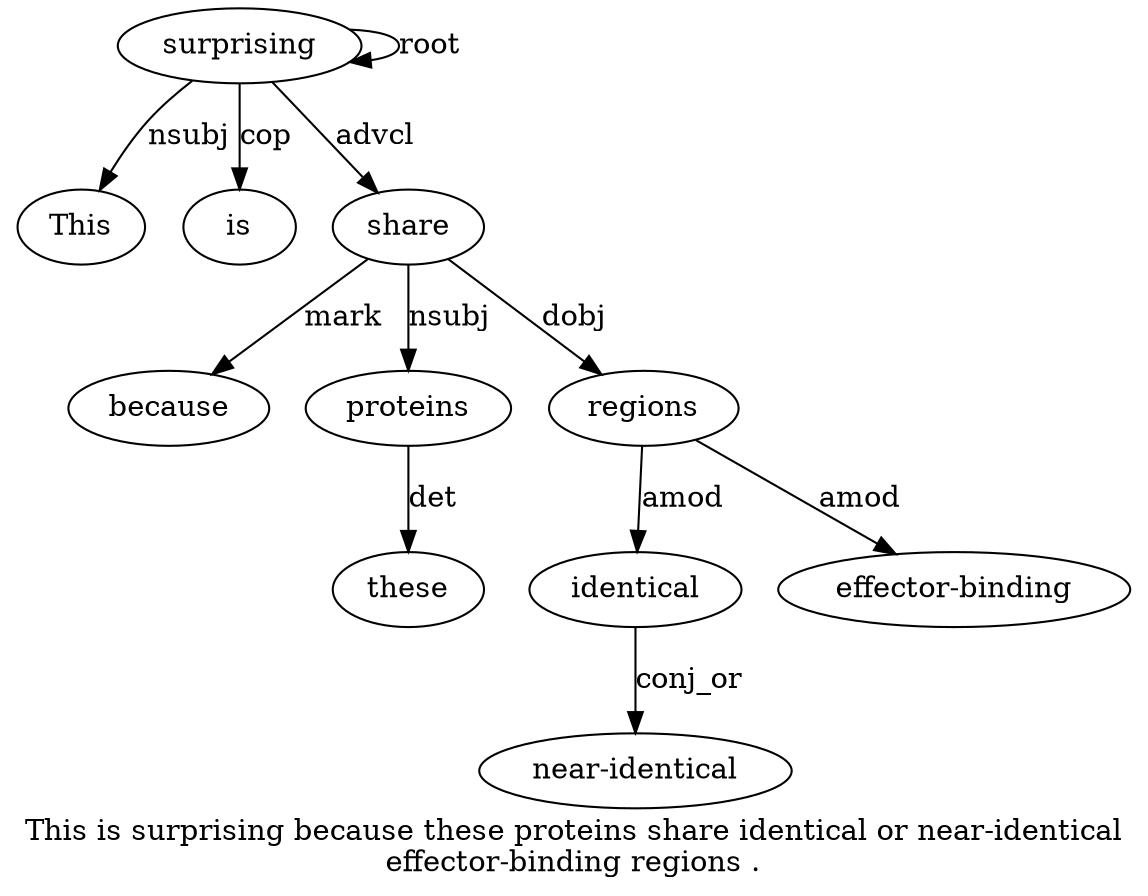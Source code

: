 digraph "This is surprising because these proteins share identical or near-identical effector-binding regions ." {
label="This is surprising because these proteins share identical or near-identical
effector-binding regions .";
surprising3 [style=filled, fillcolor=white, label=surprising];
This1 [style=filled, fillcolor=white, label=This];
surprising3 -> This1  [label=nsubj];
is2 [style=filled, fillcolor=white, label=is];
surprising3 -> is2  [label=cop];
surprising3 -> surprising3  [label=root];
share7 [style=filled, fillcolor=white, label=share];
because4 [style=filled, fillcolor=white, label=because];
share7 -> because4  [label=mark];
proteins6 [style=filled, fillcolor=white, label=proteins];
these5 [style=filled, fillcolor=white, label=these];
proteins6 -> these5  [label=det];
share7 -> proteins6  [label=nsubj];
surprising3 -> share7  [label=advcl];
regions12 [style=filled, fillcolor=white, label=regions];
identical8 [style=filled, fillcolor=white, label=identical];
regions12 -> identical8  [label=amod];
"near-identical10" [style=filled, fillcolor=white, label="near-identical"];
identical8 -> "near-identical10"  [label=conj_or];
"effector-binding11" [style=filled, fillcolor=white, label="effector-binding"];
regions12 -> "effector-binding11"  [label=amod];
share7 -> regions12  [label=dobj];
}
